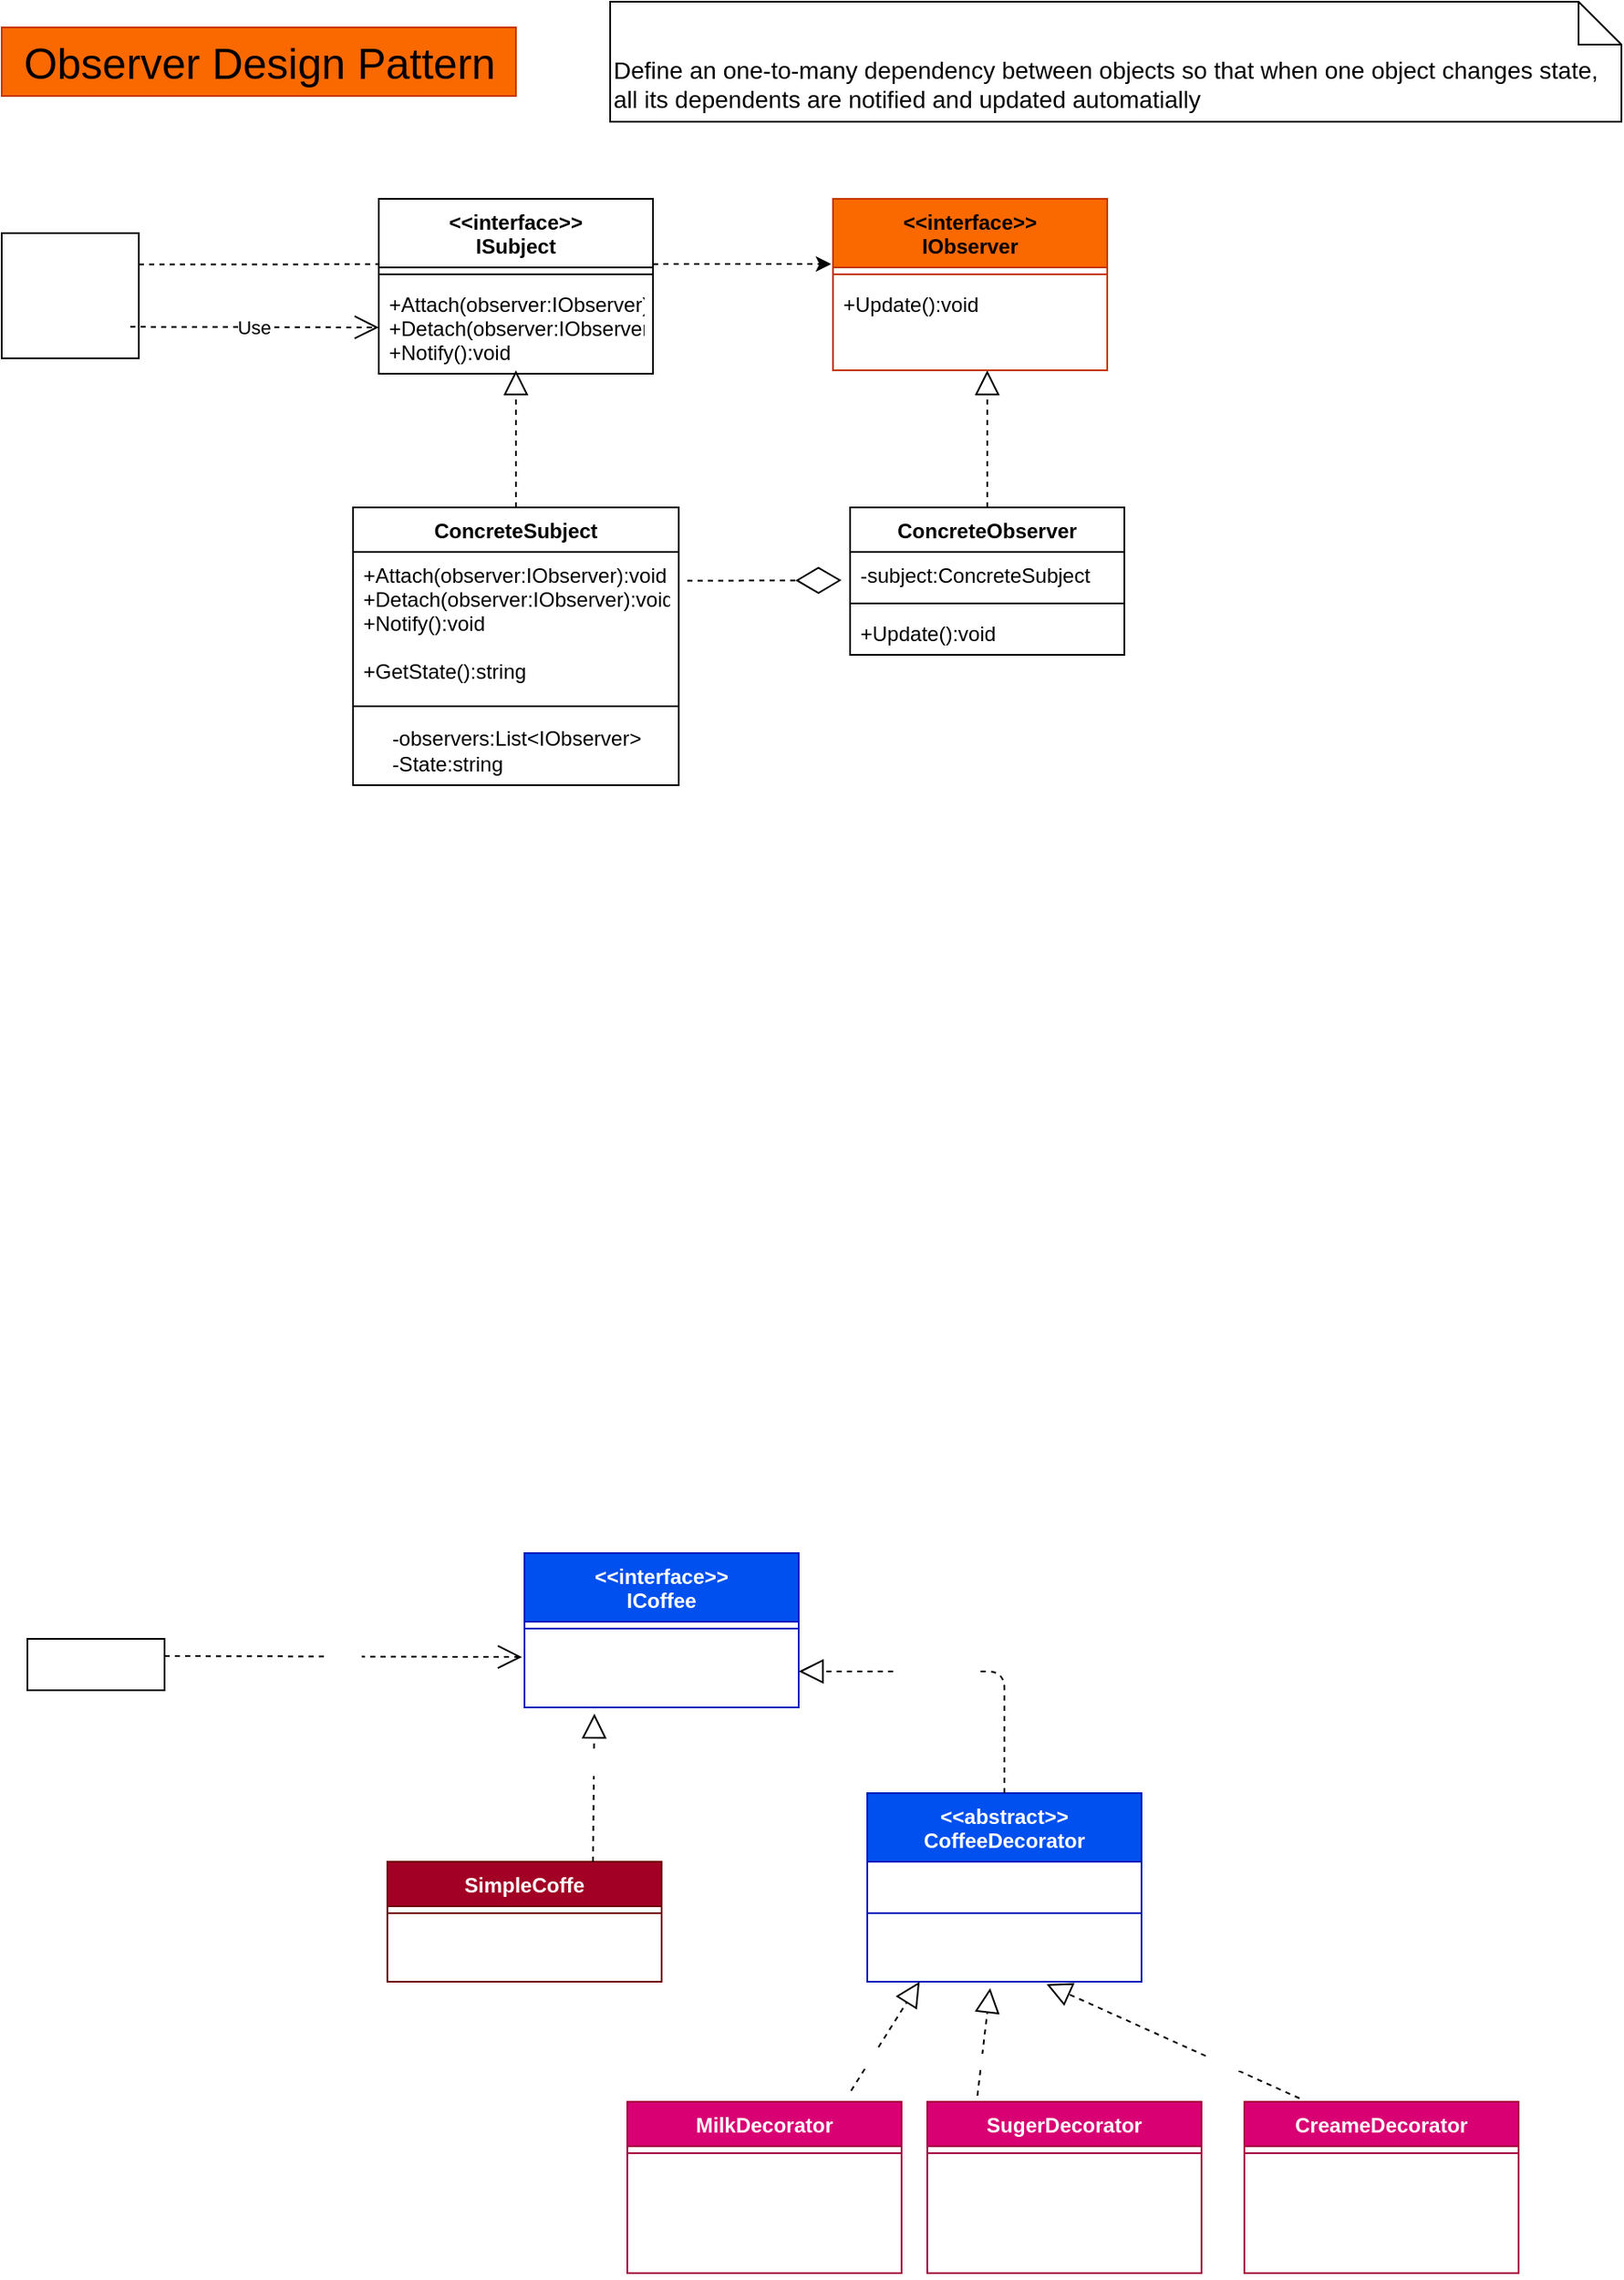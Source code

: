 <mxfile>
    <diagram id="bpbkTxAe3MsM5qXTKhsR" name="Page-1">
        <mxGraphModel dx="852" dy="475" grid="1" gridSize="10" guides="1" tooltips="1" connect="1" arrows="1" fold="1" page="1" pageScale="1" pageWidth="1100" pageHeight="850" math="0" shadow="0">
            <root>
                <mxCell id="0"/>
                <mxCell id="1" parent="0"/>
                <mxCell id="154" value="Observer Design Pattern" style="text;html=1;align=center;verticalAlign=middle;resizable=0;points=[];autosize=1;strokeColor=#C73500;fillColor=#fa6800;fontColor=#000000;fontSize=25;movable=0;rotatable=0;deletable=0;editable=0;connectable=0;" parent="1" vertex="1">
                    <mxGeometry x="65" y="40" width="300" height="40" as="geometry"/>
                </mxCell>
                <mxCell id="201" value="&lt;span style=&quot;font-size: 14px;&quot;&gt;Define an one-to-many dependency between objects so that when one object changes state, all its dependents are notified and updated automatially&lt;/span&gt;" style="shape=note2;boundedLbl=1;whiteSpace=wrap;html=1;size=25;verticalAlign=top;align=left;movable=0;resizable=0;rotatable=0;deletable=0;editable=0;connectable=0;" parent="1" vertex="1">
                    <mxGeometry x="420" y="25" width="590" height="70" as="geometry"/>
                </mxCell>
                <mxCell id="346" style="edgeStyle=none;html=1;exitX=1;exitY=0.25;exitDx=0;exitDy=0;dashed=1;" parent="1" edge="1">
                    <mxGeometry relative="1" as="geometry">
                        <mxPoint x="549" y="178" as="targetPoint"/>
                        <mxPoint x="145" y="178.25" as="sourcePoint"/>
                    </mxGeometry>
                </mxCell>
                <mxCell id="202" value="&lt;font style=&quot;font-size: 12px;&quot; color=&quot;#ffffff&quot;&gt;Client&lt;/font&gt;" style="html=1;fontSize=14;fontColor=#FF9933;movable=1;resizable=1;rotatable=1;deletable=1;editable=1;connectable=1;" parent="1" vertex="1">
                    <mxGeometry x="65" y="160" width="80" height="73" as="geometry"/>
                </mxCell>
                <mxCell id="260" value="&lt;font style=&quot;font-size: 12px;&quot; color=&quot;#ffffff&quot;&gt;Client&lt;/font&gt;" style="html=1;fontSize=14;fontColor=#FF9933;movable=1;resizable=1;rotatable=1;deletable=1;editable=1;connectable=1;" parent="1" vertex="1">
                    <mxGeometry x="80" y="980" width="80" height="30" as="geometry"/>
                </mxCell>
                <mxCell id="261" value="SimpleCoffe" style="swimlane;fontStyle=1;align=center;verticalAlign=top;childLayout=stackLayout;horizontal=1;startSize=26;horizontalStack=0;resizeParent=1;resizeParentMax=0;resizeLast=0;collapsible=1;marginBottom=0;fontSize=12;fillColor=#a20025;strokeColor=#6F0000;fontColor=#ffffff;movable=1;resizable=1;rotatable=1;deletable=1;editable=1;connectable=1;" parent="1" vertex="1">
                    <mxGeometry x="290" y="1110" width="160" height="70" as="geometry"/>
                </mxCell>
                <mxCell id="262" value="" style="line;strokeWidth=1;fillColor=none;align=left;verticalAlign=middle;spacingTop=-1;spacingLeft=3;spacingRight=3;rotatable=1;labelPosition=right;points=[];portConstraint=eastwest;strokeColor=inherit;fontSize=12;fontColor=#FFFFFF;movable=1;resizable=1;deletable=1;editable=1;connectable=1;" parent="261" vertex="1">
                    <mxGeometry y="26" width="160" height="8" as="geometry"/>
                </mxCell>
                <mxCell id="263" value="+Cost():double&#10;+Description():string" style="text;strokeColor=none;fillColor=none;align=left;verticalAlign=top;spacingLeft=4;spacingRight=4;overflow=hidden;rotatable=1;points=[[0,0.5],[1,0.5]];portConstraint=eastwest;fontSize=12;fontColor=#FFFFFF;movable=1;resizable=1;deletable=1;editable=1;connectable=1;" parent="261" vertex="1">
                    <mxGeometry y="34" width="160" height="36" as="geometry"/>
                </mxCell>
                <mxCell id="264" value="&lt;&lt;interface&gt;&gt;&#10;ICoffee" style="swimlane;fontStyle=1;align=center;verticalAlign=top;childLayout=stackLayout;horizontal=1;startSize=40;horizontalStack=0;resizeParent=1;resizeParentMax=0;resizeLast=0;collapsible=1;marginBottom=0;fontSize=12;fontColor=#ffffff;fillColor=#0050ef;strokeColor=#001DBC;movable=1;resizable=1;rotatable=1;deletable=1;editable=1;connectable=1;" parent="1" vertex="1">
                    <mxGeometry x="370" y="930" width="160" height="90" as="geometry"/>
                </mxCell>
                <mxCell id="265" value="" style="line;strokeWidth=1;fillColor=none;align=left;verticalAlign=middle;spacingTop=-1;spacingLeft=3;spacingRight=3;rotatable=1;labelPosition=right;points=[];portConstraint=eastwest;strokeColor=inherit;fontSize=12;fontColor=#FFFFFF;movable=1;resizable=1;deletable=1;editable=1;connectable=1;" parent="264" vertex="1">
                    <mxGeometry y="40" width="160" height="8" as="geometry"/>
                </mxCell>
                <mxCell id="266" value="+Cost():double&#10;+Description():string" style="text;strokeColor=none;fillColor=none;align=left;verticalAlign=top;spacingLeft=4;spacingRight=4;overflow=hidden;rotatable=1;points=[[0,0.5],[1,0.5]];portConstraint=eastwest;fontSize=12;fontColor=#FFFFFF;movable=1;resizable=1;deletable=1;editable=1;connectable=1;" parent="264" vertex="1">
                    <mxGeometry y="48" width="160" height="42" as="geometry"/>
                </mxCell>
                <mxCell id="267" value="Use" style="endArrow=open;endSize=12;dashed=1;html=1;fontSize=12;fontColor=#FFFFFF;entryX=-0.009;entryY=0.791;entryDx=0;entryDy=0;entryPerimeter=0;movable=1;resizable=1;rotatable=1;deletable=1;editable=1;connectable=1;" parent="1" edge="1">
                    <mxGeometry width="160" relative="1" as="geometry">
                        <mxPoint x="160" y="990" as="sourcePoint"/>
                        <mxPoint x="368.56" y="990.566" as="targetPoint"/>
                    </mxGeometry>
                </mxCell>
                <mxCell id="268" value="" style="endArrow=block;dashed=1;endFill=0;endSize=12;html=1;fontSize=12;fontColor=#FFFFFF;exitX=0.75;exitY=0;exitDx=0;exitDy=0;entryX=0.255;entryY=1.086;entryDx=0;entryDy=0;entryPerimeter=0;movable=1;resizable=1;rotatable=1;deletable=1;editable=1;connectable=1;" parent="1" edge="1">
                    <mxGeometry width="160" relative="1" as="geometry">
                        <mxPoint x="410" y="1110" as="sourcePoint"/>
                        <mxPoint x="410.8" y="1023.612" as="targetPoint"/>
                    </mxGeometry>
                </mxCell>
                <mxCell id="269" value="Implement" style="edgeLabel;html=1;align=center;verticalAlign=middle;resizable=1;points=[];fontSize=12;fontColor=#FFFFFF;movable=1;rotatable=1;deletable=1;editable=1;connectable=1;" parent="268" vertex="1" connectable="0">
                    <mxGeometry x="0.354" relative="1" as="geometry">
                        <mxPoint as="offset"/>
                    </mxGeometry>
                </mxCell>
                <mxCell id="270" value="&lt;&lt;abstract&gt;&gt;&#10;CoffeeDecorator" style="swimlane;fontStyle=1;align=center;verticalAlign=top;childLayout=stackLayout;horizontal=1;startSize=40;horizontalStack=0;resizeParent=1;resizeParentMax=0;resizeLast=0;collapsible=1;marginBottom=0;strokeColor=#001DBC;fontSize=12;fontColor=#ffffff;fillColor=#0050ef;movable=1;resizable=1;rotatable=1;deletable=1;editable=1;connectable=1;" parent="1" vertex="1">
                    <mxGeometry x="570" y="1070" width="160" height="110" as="geometry"/>
                </mxCell>
                <mxCell id="271" value="-coffe:ICoffe" style="text;strokeColor=none;fillColor=none;align=left;verticalAlign=top;spacingLeft=4;spacingRight=4;overflow=hidden;rotatable=1;points=[[0,0.5],[1,0.5]];portConstraint=eastwest;fontSize=12;fontColor=#FFFFFF;movable=1;resizable=1;deletable=1;editable=1;connectable=1;" parent="270" vertex="1">
                    <mxGeometry y="40" width="160" height="26" as="geometry"/>
                </mxCell>
                <mxCell id="272" value="" style="line;strokeWidth=1;fillColor=none;align=left;verticalAlign=middle;spacingTop=-1;spacingLeft=3;spacingRight=3;rotatable=1;labelPosition=right;points=[];portConstraint=eastwest;strokeColor=inherit;fontSize=10;fontColor=#808080;movable=1;resizable=1;deletable=1;editable=1;connectable=1;" parent="270" vertex="1">
                    <mxGeometry y="66" width="160" height="8" as="geometry"/>
                </mxCell>
                <mxCell id="273" value="+Cost():double&#10;+Description():string" style="text;strokeColor=none;fillColor=none;align=left;verticalAlign=top;spacingLeft=4;spacingRight=4;overflow=hidden;rotatable=1;points=[[0,0.5],[1,0.5]];portConstraint=eastwest;fontSize=12;fontColor=#FFFFFF;movable=1;resizable=1;deletable=1;editable=1;connectable=1;" parent="270" vertex="1">
                    <mxGeometry y="74" width="160" height="36" as="geometry"/>
                </mxCell>
                <mxCell id="276" value="MilkDecorator" style="swimlane;fontStyle=1;align=center;verticalAlign=top;childLayout=stackLayout;horizontal=1;startSize=26;horizontalStack=0;resizeParent=1;resizeParentMax=0;resizeLast=0;collapsible=1;marginBottom=0;strokeColor=#A50040;fontSize=12;fontColor=#ffffff;fillColor=#d80073;movable=1;resizable=1;rotatable=1;deletable=1;editable=1;connectable=1;" parent="1" vertex="1">
                    <mxGeometry x="430" y="1250" width="160" height="100" as="geometry"/>
                </mxCell>
                <mxCell id="277" value="" style="line;strokeWidth=1;fillColor=none;align=left;verticalAlign=middle;spacingTop=-1;spacingLeft=3;spacingRight=3;rotatable=1;labelPosition=right;points=[];portConstraint=eastwest;strokeColor=inherit;fontSize=12;fontColor=#FFFFFF;movable=1;resizable=1;deletable=1;editable=1;connectable=1;" parent="276" vertex="1">
                    <mxGeometry y="26" width="160" height="8" as="geometry"/>
                </mxCell>
                <mxCell id="278" value="+Cost():double&#10;+Description():string&#10;" style="text;strokeColor=none;fillColor=none;align=left;verticalAlign=top;spacingLeft=4;spacingRight=4;overflow=hidden;rotatable=1;points=[[0,0.5],[1,0.5]];portConstraint=eastwest;fontSize=12;fontColor=#FFFFFF;movable=1;resizable=1;deletable=1;editable=1;connectable=1;" parent="276" vertex="1">
                    <mxGeometry y="34" width="160" height="66" as="geometry"/>
                </mxCell>
                <mxCell id="279" value="SugerDecorator" style="swimlane;fontStyle=1;align=center;verticalAlign=top;childLayout=stackLayout;horizontal=1;startSize=26;horizontalStack=0;resizeParent=1;resizeParentMax=0;resizeLast=0;collapsible=1;marginBottom=0;strokeColor=#A50040;fontSize=12;fontColor=#ffffff;fillColor=#d80073;movable=1;resizable=1;rotatable=1;deletable=1;editable=1;connectable=1;" parent="1" vertex="1">
                    <mxGeometry x="605" y="1250" width="160" height="100" as="geometry"/>
                </mxCell>
                <mxCell id="280" value="" style="line;strokeWidth=1;fillColor=none;align=left;verticalAlign=middle;spacingTop=-1;spacingLeft=3;spacingRight=3;rotatable=1;labelPosition=right;points=[];portConstraint=eastwest;strokeColor=inherit;fontSize=12;fontColor=#FFFFFF;movable=1;resizable=1;deletable=1;editable=1;connectable=1;" parent="279" vertex="1">
                    <mxGeometry y="26" width="160" height="8" as="geometry"/>
                </mxCell>
                <mxCell id="281" value="+Cost():double&#10;+Description():string&#10;" style="text;strokeColor=none;fillColor=none;align=left;verticalAlign=top;spacingLeft=4;spacingRight=4;overflow=hidden;rotatable=1;points=[[0,0.5],[1,0.5]];portConstraint=eastwest;fontSize=12;fontColor=#FFFFFF;movable=1;resizable=1;deletable=1;editable=1;connectable=1;" parent="279" vertex="1">
                    <mxGeometry y="34" width="160" height="66" as="geometry"/>
                </mxCell>
                <mxCell id="284" value="" style="endArrow=block;dashed=1;endFill=0;endSize=12;html=1;fontSize=7;fontColor=#FFFFFF;exitX=0.816;exitY=-0.064;exitDx=0;exitDy=0;exitPerimeter=0;entryX=0.191;entryY=1;entryDx=0;entryDy=0;entryPerimeter=0;movable=1;resizable=1;rotatable=1;deletable=1;editable=1;connectable=1;" parent="1" edge="1">
                    <mxGeometry width="160" relative="1" as="geometry">
                        <mxPoint x="560.56" y="1243.6" as="sourcePoint"/>
                        <mxPoint x="600.56" y="1180" as="targetPoint"/>
                        <Array as="points"/>
                    </mxGeometry>
                </mxCell>
                <mxCell id="285" value="extend" style="edgeLabel;html=1;align=center;verticalAlign=middle;resizable=1;points=[];fontSize=7;fontColor=#FFFFFF;movable=1;rotatable=1;deletable=1;editable=1;connectable=1;" parent="284" vertex="1" connectable="0">
                    <mxGeometry x="-0.404" y="1" relative="1" as="geometry">
                        <mxPoint as="offset"/>
                    </mxGeometry>
                </mxCell>
                <mxCell id="286" value="" style="endArrow=block;dashed=1;endFill=0;endSize=12;html=1;fontSize=7;fontColor=#FFFFFF;exitX=0.183;exitY=-0.035;exitDx=0;exitDy=0;exitPerimeter=0;entryX=0.448;entryY=1.104;entryDx=0;entryDy=0;entryPerimeter=0;movable=1;resizable=1;rotatable=1;deletable=1;editable=1;connectable=1;" parent="1" edge="1">
                    <mxGeometry width="160" relative="1" as="geometry">
                        <mxPoint x="634.28" y="1246.5" as="sourcePoint"/>
                        <mxPoint x="641.68" y="1183.744" as="targetPoint"/>
                        <Array as="points"/>
                    </mxGeometry>
                </mxCell>
                <mxCell id="287" value="extend" style="edgeLabel;html=1;align=center;verticalAlign=middle;resizable=1;points=[];fontSize=7;fontColor=#FFFFFF;movable=1;rotatable=1;deletable=1;editable=1;connectable=1;" parent="286" vertex="1" connectable="0">
                    <mxGeometry x="-0.404" y="1" relative="1" as="geometry">
                        <mxPoint y="-2" as="offset"/>
                    </mxGeometry>
                </mxCell>
                <mxCell id="317" value="" style="endArrow=block;dashed=1;endFill=0;endSize=12;html=1;fontSize=7;fontColor=#FFFFFF;entryX=1;entryY=0.5;entryDx=0;entryDy=0;exitX=0.5;exitY=0;exitDx=0;exitDy=0;movable=1;resizable=1;rotatable=1;deletable=1;editable=1;connectable=1;" parent="1" edge="1">
                    <mxGeometry width="160" relative="1" as="geometry">
                        <mxPoint x="650" y="1070" as="sourcePoint"/>
                        <mxPoint x="530" y="999" as="targetPoint"/>
                        <Array as="points">
                            <mxPoint x="650" y="999"/>
                        </Array>
                    </mxGeometry>
                </mxCell>
                <mxCell id="318" value="&lt;font style=&quot;font-size: 10px;&quot;&gt;Implement&lt;/font&gt;" style="edgeLabel;html=1;align=center;verticalAlign=middle;resizable=1;points=[];fontSize=7;fontColor=#FFFFFF;movable=1;rotatable=1;deletable=1;editable=1;connectable=1;" parent="317" vertex="1" connectable="0">
                    <mxGeometry x="0.527" y="-1" relative="1" as="geometry">
                        <mxPoint x="35" y="1" as="offset"/>
                    </mxGeometry>
                </mxCell>
                <mxCell id="319" value="CreameDecorator" style="swimlane;fontStyle=1;align=center;verticalAlign=top;childLayout=stackLayout;horizontal=1;startSize=26;horizontalStack=0;resizeParent=1;resizeParentMax=0;resizeLast=0;collapsible=1;marginBottom=0;strokeColor=#A50040;fontSize=12;fontColor=#ffffff;fillColor=#d80073;movable=1;resizable=1;rotatable=1;deletable=1;editable=1;connectable=1;" parent="1" vertex="1">
                    <mxGeometry x="790" y="1250" width="160" height="100" as="geometry"/>
                </mxCell>
                <mxCell id="320" value="" style="line;strokeWidth=1;fillColor=none;align=left;verticalAlign=middle;spacingTop=-1;spacingLeft=3;spacingRight=3;rotatable=1;labelPosition=right;points=[];portConstraint=eastwest;strokeColor=inherit;fontSize=12;fontColor=#FFFFFF;movable=1;resizable=1;deletable=1;editable=1;connectable=1;" parent="319" vertex="1">
                    <mxGeometry y="26" width="160" height="8" as="geometry"/>
                </mxCell>
                <mxCell id="321" value="+Cost():double&#10;+Description():string&#10;" style="text;strokeColor=none;fillColor=none;align=left;verticalAlign=top;spacingLeft=4;spacingRight=4;overflow=hidden;rotatable=1;points=[[0,0.5],[1,0.5]];portConstraint=eastwest;fontSize=12;fontColor=#FFFFFF;movable=1;resizable=1;deletable=1;editable=1;connectable=1;" parent="319" vertex="1">
                    <mxGeometry y="34" width="160" height="66" as="geometry"/>
                </mxCell>
                <mxCell id="324" value="" style="endArrow=block;dashed=1;endFill=0;endSize=12;html=1;fontSize=7;fontColor=#FFFFFF;exitX=0.201;exitY=-0.02;exitDx=0;exitDy=0;exitPerimeter=0;entryX=0.654;entryY=1.04;entryDx=0;entryDy=0;entryPerimeter=0;movable=1;resizable=1;rotatable=1;deletable=1;editable=1;connectable=1;" parent="1" edge="1">
                    <mxGeometry width="160" relative="1" as="geometry">
                        <mxPoint x="822.16" y="1248" as="sourcePoint"/>
                        <mxPoint x="674.64" y="1181.44" as="targetPoint"/>
                        <Array as="points"/>
                    </mxGeometry>
                </mxCell>
                <mxCell id="325" value="extend" style="edgeLabel;html=1;align=center;verticalAlign=middle;resizable=1;points=[];fontSize=7;fontColor=#FFFFFF;movable=1;rotatable=1;deletable=1;editable=1;connectable=1;" parent="324" vertex="1" connectable="0">
                    <mxGeometry x="-0.404" y="1" relative="1" as="geometry">
                        <mxPoint y="-2" as="offset"/>
                    </mxGeometry>
                </mxCell>
                <mxCell id="329" value="ConcreteSubject" style="swimlane;fontStyle=1;align=center;verticalAlign=top;childLayout=stackLayout;horizontal=1;startSize=26;horizontalStack=0;resizeParent=1;resizeParentMax=0;resizeLast=0;collapsible=1;marginBottom=0;" parent="1" vertex="1">
                    <mxGeometry x="270" y="320" width="190" height="162" as="geometry"/>
                </mxCell>
                <mxCell id="332" value="+Attach(observer:IObserver):void&#10;+Detach(observer:IObserver):void&#10;+Notify():void&#10;&#10;+GetState():string" style="text;strokeColor=none;fillColor=none;align=left;verticalAlign=top;spacingLeft=4;spacingRight=4;overflow=hidden;rotatable=0;points=[[0,0.5],[1,0.5]];portConstraint=eastwest;" parent="329" vertex="1">
                    <mxGeometry y="26" width="190" height="84" as="geometry"/>
                </mxCell>
                <mxCell id="331" value="" style="line;strokeWidth=1;fillColor=none;align=left;verticalAlign=middle;spacingTop=-1;spacingLeft=3;spacingRight=3;rotatable=0;labelPosition=right;points=[];portConstraint=eastwest;strokeColor=inherit;" parent="329" vertex="1">
                    <mxGeometry y="110" width="190" height="12" as="geometry"/>
                </mxCell>
                <mxCell id="361" value="&lt;span style=&quot;text-align: left;&quot;&gt;-observers:List&amp;lt;IObserver&amp;gt;&lt;/span&gt;&lt;br style=&quot;padding: 0px; margin: 0px;&quot;&gt;&lt;div style=&quot;text-align: left;&quot;&gt;&lt;span style=&quot;background-color: initial;&quot;&gt;-State:string&lt;/span&gt;&lt;/div&gt;" style="text;html=1;align=center;verticalAlign=middle;resizable=0;points=[];autosize=1;strokeColor=none;fillColor=none;" vertex="1" parent="329">
                    <mxGeometry y="122" width="190" height="40" as="geometry"/>
                </mxCell>
                <mxCell id="339" value="" style="endArrow=block;dashed=1;endFill=0;endSize=12;html=1;exitX=0.5;exitY=0;exitDx=0;exitDy=0;entryX=0.5;entryY=0.963;entryDx=0;entryDy=0;entryPerimeter=0;" parent="1" edge="1">
                    <mxGeometry width="160" relative="1" as="geometry">
                        <mxPoint x="365" y="320" as="sourcePoint"/>
                        <mxPoint x="365" y="240.002" as="targetPoint"/>
                    </mxGeometry>
                </mxCell>
                <mxCell id="340" value="" style="endArrow=block;dashed=1;endFill=0;endSize=12;html=1;entryX=0.5;entryY=1;entryDx=0;entryDy=0;exitX=0.5;exitY=0;exitDx=0;exitDy=0;" parent="1" edge="1">
                    <mxGeometry width="160" relative="1" as="geometry">
                        <mxPoint x="640" y="320" as="sourcePoint"/>
                        <mxPoint x="640" y="240" as="targetPoint"/>
                    </mxGeometry>
                </mxCell>
                <mxCell id="345" value="Use" style="endArrow=open;endSize=12;dashed=1;html=1;entryX=0;entryY=0.5;entryDx=0;entryDy=0;" parent="1" edge="1">
                    <mxGeometry width="160" relative="1" as="geometry">
                        <mxPoint x="140" y="214.66" as="sourcePoint"/>
                        <mxPoint x="285" y="215" as="targetPoint"/>
                    </mxGeometry>
                </mxCell>
                <mxCell id="353" value="&lt;&lt;interface&gt;&gt;&#10;ISubject" style="swimlane;fontStyle=1;align=center;verticalAlign=top;childLayout=stackLayout;horizontal=1;startSize=40;horizontalStack=0;resizeParent=1;resizeParentMax=0;resizeLast=0;collapsible=1;marginBottom=0;" parent="1" vertex="1">
                    <mxGeometry x="285" y="140" width="160" height="102" as="geometry"/>
                </mxCell>
                <mxCell id="355" value="" style="line;strokeWidth=1;fillColor=none;align=left;verticalAlign=middle;spacingTop=-1;spacingLeft=3;spacingRight=3;rotatable=0;labelPosition=right;points=[];portConstraint=eastwest;strokeColor=inherit;" parent="353" vertex="1">
                    <mxGeometry y="40" width="160" height="8" as="geometry"/>
                </mxCell>
                <mxCell id="356" value="+Attach(observer:IObserver):void&#10;+Detach(observer:IObserver):void&#10;+Notify():void" style="text;strokeColor=none;fillColor=none;align=left;verticalAlign=top;spacingLeft=4;spacingRight=4;overflow=hidden;rotatable=0;points=[[0,0.5],[1,0.5]];portConstraint=eastwest;" parent="353" vertex="1">
                    <mxGeometry y="48" width="160" height="54" as="geometry"/>
                </mxCell>
                <mxCell id="357" value="&lt;&lt;interface&gt;&gt;&#10;IObserver" style="swimlane;fontStyle=1;align=center;verticalAlign=top;childLayout=stackLayout;horizontal=1;startSize=40;horizontalStack=0;resizeParent=1;resizeParentMax=0;resizeLast=0;collapsible=1;marginBottom=0;fillColor=#fa6800;fontColor=#000000;strokeColor=#C73500;" parent="1" vertex="1">
                    <mxGeometry x="550" y="140" width="160" height="100" as="geometry"/>
                </mxCell>
                <mxCell id="358" value="" style="line;strokeWidth=1;fillColor=none;align=left;verticalAlign=middle;spacingTop=-1;spacingLeft=3;spacingRight=3;rotatable=0;labelPosition=right;points=[];portConstraint=eastwest;strokeColor=inherit;" parent="357" vertex="1">
                    <mxGeometry y="40" width="160" height="8" as="geometry"/>
                </mxCell>
                <mxCell id="359" value="+Update():void" style="text;strokeColor=none;fillColor=none;align=left;verticalAlign=top;spacingLeft=4;spacingRight=4;overflow=hidden;rotatable=0;points=[[0,0.5],[1,0.5]];portConstraint=eastwest;" parent="357" vertex="1">
                    <mxGeometry y="48" width="160" height="52" as="geometry"/>
                </mxCell>
                <mxCell id="360" value="" style="group" parent="1" vertex="1" connectable="0">
                    <mxGeometry x="465" y="320" width="255" height="86" as="geometry"/>
                </mxCell>
                <mxCell id="333" value="ConcreteObserver" style="swimlane;fontStyle=1;align=center;verticalAlign=top;childLayout=stackLayout;horizontal=1;startSize=26;horizontalStack=0;resizeParent=1;resizeParentMax=0;resizeLast=0;collapsible=1;marginBottom=0;" parent="360" vertex="1">
                    <mxGeometry x="95" width="160" height="86" as="geometry"/>
                </mxCell>
                <mxCell id="334" value="-subject:ConcreteSubject" style="text;strokeColor=none;fillColor=none;align=left;verticalAlign=top;spacingLeft=4;spacingRight=4;overflow=hidden;rotatable=0;points=[[0,0.5],[1,0.5]];portConstraint=eastwest;" parent="333" vertex="1">
                    <mxGeometry y="26" width="160" height="26" as="geometry"/>
                </mxCell>
                <mxCell id="335" value="" style="line;strokeWidth=1;fillColor=none;align=left;verticalAlign=middle;spacingTop=-1;spacingLeft=3;spacingRight=3;rotatable=0;labelPosition=right;points=[];portConstraint=eastwest;strokeColor=inherit;" parent="333" vertex="1">
                    <mxGeometry y="52" width="160" height="8" as="geometry"/>
                </mxCell>
                <mxCell id="336" value="+Update():void" style="text;strokeColor=none;fillColor=none;align=left;verticalAlign=top;spacingLeft=4;spacingRight=4;overflow=hidden;rotatable=0;points=[[0,0.5],[1,0.5]];portConstraint=eastwest;" parent="333" vertex="1">
                    <mxGeometry y="60" width="160" height="26" as="geometry"/>
                </mxCell>
                <mxCell id="352" value="" style="endArrow=diamondThin;endFill=0;endSize=24;html=1;dashed=1;" parent="360" edge="1">
                    <mxGeometry width="160" relative="1" as="geometry">
                        <mxPoint y="42.79" as="sourcePoint"/>
                        <mxPoint x="90" y="42.5" as="targetPoint"/>
                    </mxGeometry>
                </mxCell>
            </root>
        </mxGraphModel>
    </diagram>
</mxfile>
